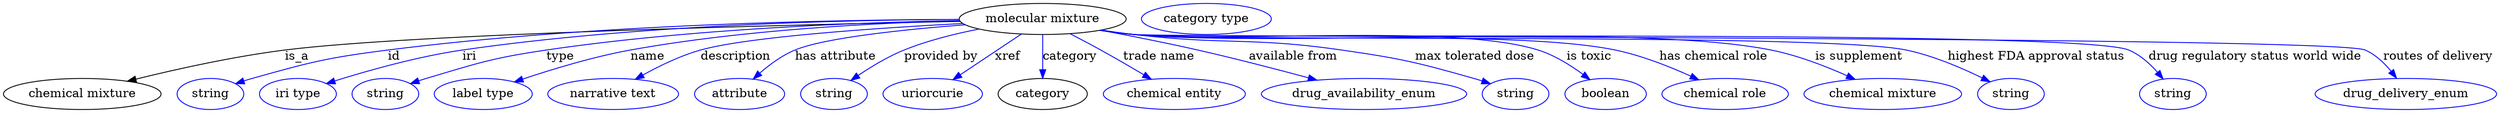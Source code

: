 digraph {
	graph [bb="0,0,2872.6,123"];
	node [label="\N"];
	"molecular mixture"	[height=0.5,
		label="molecular mixture",
		pos="1197,105",
		width=2.672];
	"chemical mixture"	[height=0.5,
		pos="90.992,18",
		width=2.5276];
	"molecular mixture" -> "chemical mixture"	[label=is_a,
		lp="337.99,61.5",
		pos="e,142.84,32.798 1101.8,102.24 907.63,98.322 471.94,87.7 323.99,69 265.29,61.581 199.47,46.848 152.79,35.287"];
	id	[color=blue,
		height=0.5,
		label=string,
		pos="237.99,18",
		width=1.0652];
	"molecular mixture" -> id	[color=blue,
		label=id,
		lp="449.99,61.5",
		pos="e,266.98,29.966 1100.8,104.47 957,104.05 677.95,98.949 442.99,69 372.26,59.984 354.64,55.278 285.99,36 282.89,35.128 279.69,34.158 \
276.49,33.138",
		style=solid];
	iri	[color=blue,
		height=0.5,
		label="iri type",
		pos="338.99,18",
		width=1.2277];
	"molecular mixture" -> iri	[color=blue,
		label=iri,
		lp="536.99,61.5",
		pos="e,372.16,30.157 1100.8,104.54 970.45,104.01 730.95,98.531 528.99,69 477.56,61.48 420.04,45.196 381.9,33.247",
		style=solid];
	type	[color=blue,
		height=0.5,
		label=string,
		pos="439.99,18",
		width=1.0652];
	"molecular mixture" -> type	[color=blue,
		label=type,
		lp="640.99,61.5",
		pos="e,468.91,30.034 1101.1,103.2 987.02,101.09 791.17,93.762 624.99,69 562.62,59.706 547.41,54.087 486.99,36 484.23,35.172 481.38,34.272 \
478.53,33.332",
		style=solid];
	name	[color=blue,
		height=0.5,
		label="label type",
		pos="552.99,18",
		width=1.5707];
	"molecular mixture" -> name	[color=blue,
		label=name,
		lp="741.99,61.5",
		pos="e,588.71,32.003 1101.2,102.94 1004.7,100.47 851.94,92.727 721.99,69 679.25,61.197 631.94,46.669 598.27,35.276",
		style=solid];
	description	[color=blue,
		height=0.5,
		label="narrative text",
		pos="702.99,18",
		width=2.0943];
	"molecular mixture" -> description	[color=blue,
		label=description,
		lp="842.49,61.5",
		pos="e,728.35,35.208 1104.8,99.856 1006.3,94.713 856.86,84.659 801.99,69 779.34,62.535 755.73,50.831 737.25,40.372",
		style=solid];
	"has attribute"	[color=blue,
		height=0.5,
		label=attribute,
		pos="847.99,18",
		width=1.4443];
	"molecular mixture" -> "has attribute"	[color=blue,
		label="has attribute",
		lp="957.99,61.5",
		pos="e,863.46,35.361 1107.2,98.335 1036.9,92.914 945.43,83.41 910.99,69 896.27,62.841 882.14,52.219 871.01,42.344",
		style=solid];
	"provided by"	[color=blue,
		height=0.5,
		label=string,
		pos="955.99,18",
		width=1.0652];
	"molecular mixture" -> "provided by"	[color=blue,
		label="provided by",
		lp="1079.5,61.5",
		pos="e,975.62,33.752 1123.4,93.28 1095.7,87.863 1064.3,80.031 1037,69 1018.3,61.44 999.01,49.724 983.96,39.533",
		style=solid];
	xref	[color=blue,
		height=0.5,
		label=uriorcurie,
		pos="1070,18",
		width=1.5887];
	"molecular mixture" -> xref	[color=blue,
		label=xref,
		lp="1156.5,61.5",
		pos="e,1093.4,34.688 1172.2,87.409 1152.2,73.991 1123.8,55.001 1102,40.432",
		style=solid];
	category	[height=0.5,
		pos="1197,18",
		width=1.4263];
	"molecular mixture" -> category	[color=blue,
		label=category,
		lp="1228.5,61.5",
		pos="e,1197,36.175 1197,86.799 1197,75.163 1197,59.548 1197,46.237",
		style=solid];
	"trade name"	[color=blue,
		height=0.5,
		label="chemical entity",
		pos="1348,18",
		width=2.2748];
	"molecular mixture" -> "trade name"	[color=blue,
		label="trade name",
		lp="1331,61.5",
		pos="e,1321.7,35.143 1228.5,87.976 1239.8,82.137 1252.5,75.397 1264,69 1280.2,59.957 1297.9,49.52 1312.8,40.529",
		style=solid];
	"available from"	[color=blue,
		height=0.5,
		label=drug_availability_enum,
		pos="1566,18",
		width=3.2858];
	"molecular mixture" -> "available from"	[color=blue,
		label="available from",
		lp="1485.5,61.5",
		pos="e,1512.2,34.151 1263.9,91.967 1297.7,85.638 1339.1,77.45 1376,69 1418.2,59.322 1465.3,46.935 1502.1,36.911",
		style=solid];
	"max tolerated dose"	[color=blue,
		height=0.5,
		label=string,
		pos="1741,18",
		width=1.0652];
	"molecular mixture" -> "max tolerated dose"	[color=blue,
		label="max tolerated dose",
		lp="1695,61.5",
		pos="e,1712,29.935 1264.7,92.175 1277,90.257 1289.9,88.433 1302,87 1407.8,74.476 1435.6,84.337 1541,69 1609.4,59.047 1626.5,54.911 1693,\
36 1696.1,35.117 1699.3,34.141 1702.5,33.115",
		style=solid];
	"is toxic"	[color=blue,
		height=0.5,
		label=boolean,
		pos="1844,18",
		width=1.2999];
	"molecular mixture" -> "is toxic"	[color=blue,
		label="is toxic",
		lp="1826,61.5",
		pos="e,1826.1,34.862 1263.5,91.981 1276.2,90.033 1289.5,88.248 1302,87 1405.1,76.699 1669.3,100.64 1768,69 1786.2,63.17 1804.1,51.694 \
1818,41.206",
		style=solid];
	"has chemical role"	[color=blue,
		height=0.5,
		label="chemical role",
		pos="1982,18",
		width=2.022];
	"molecular mixture" -> "has chemical role"	[color=blue,
		label="has chemical role",
		lp="1968.5,61.5",
		pos="e,1951.8,34.4 1263.5,91.919 1276.2,89.976 1289.5,88.21 1302,87 1424.6,75.132 1735.4,94.089 1856,69 1886.1,62.737 1918.3,49.843 1942.6,\
38.717",
		style=solid];
	"is supplement"	[color=blue,
		height=0.5,
		label="chemical mixture",
		pos="2164,18",
		width=2.5276];
	"molecular mixture" -> "is supplement"	[color=blue,
		label="is supplement",
		lp="2136.5,61.5",
		pos="e,2132.1,34.956 1263.2,91.881 1276,89.929 1289.4,88.169 1302,87 1464.2,71.945 1875.2,100.92 2035,69 2065.5,62.909 2098.1,50.191 \
2122.9,39.107",
		style=solid];
	"highest FDA approval status"	[color=blue,
		height=0.5,
		label=string,
		pos="2311,18",
		width=1.0652];
	"molecular mixture" -> "highest FDA approval status"	[color=blue,
		label="highest FDA approval status",
		lp="2341.5,61.5",
		pos="e,2287,32.142 1262.9,91.88 1275.8,89.915 1289.3,88.15 1302,87 1400.4,78.083 2094.3,89.356 2191,69 2221.7,62.543 2254.4,48.378 2277.9,\
36.768",
		style=solid];
	"drug regulatory status world wide"	[color=blue,
		height=0.5,
		label=string,
		pos="2499,18",
		width=1.0652];
	"molecular mixture" -> "drug regulatory status world wide"	[color=blue,
		label="drug regulatory status world wide",
		lp="2594,61.5",
		pos="e,2487.7,35.386 1262.9,91.834 1275.8,89.873 1289.3,88.121 1302,87 1365.4,81.397 2389.2,93.538 2448,69 2461,63.571 2472.5,53.111 \
2481.3,43.156",
		style=solid];
	"routes of delivery"	[color=blue,
		height=0.5,
		label=drug_delivery_enum,
		pos="2768,18",
		width=2.9067];
	"molecular mixture" -> "routes of delivery"	[color=blue,
		label="routes of delivery",
		lp="2805.5,61.5",
		pos="e,2757.2,36.357 1262.9,91.803 1275.8,89.845 1289.3,88.102 1302,87 1341.3,83.591 2684.9,84.876 2721,69 2732.8,63.805 2743,54.059 \
2750.9,44.542",
		style=solid];
	"named thing_category"	[color=blue,
		height=0.5,
		label="category type",
		pos="1386,105",
		width=2.0762];
}
